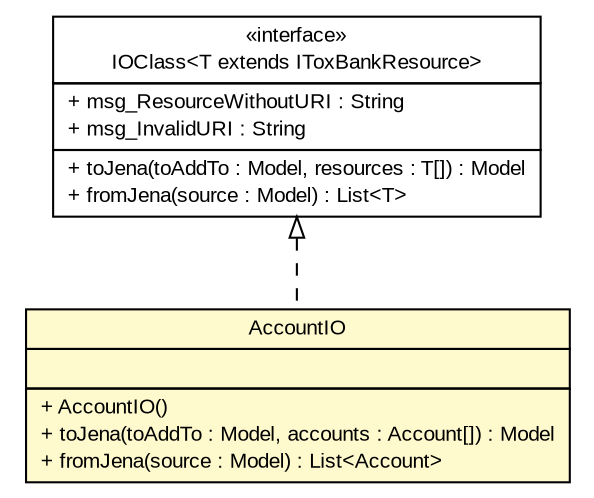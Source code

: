 #!/usr/local/bin/dot
#
# Class diagram 
# Generated by UmlGraph version 4.6 (http://www.spinellis.gr/sw/umlgraph)
#

digraph G {
	edge [fontname="arial",fontsize=10,labelfontname="arial",labelfontsize=10];
	node [fontname="arial",fontsize=10,shape=plaintext];
	// net.toxbank.client.io.rdf.IOClass<T extends net.toxbank.client.resource.IToxBankResource>
	c458 [label=<<table border="0" cellborder="1" cellspacing="0" cellpadding="2" port="p" href="./IOClass.html">
		<tr><td><table border="0" cellspacing="0" cellpadding="1">
			<tr><td> &laquo;interface&raquo; </td></tr>
			<tr><td> IOClass&lt;T extends IToxBankResource&gt; </td></tr>
		</table></td></tr>
		<tr><td><table border="0" cellspacing="0" cellpadding="1">
			<tr><td align="left"> + msg_ResourceWithoutURI : String </td></tr>
			<tr><td align="left"> + msg_InvalidURI : String </td></tr>
		</table></td></tr>
		<tr><td><table border="0" cellspacing="0" cellpadding="1">
			<tr><td align="left"> + toJena(toAddTo : Model, resources : T[]) : Model </td></tr>
			<tr><td align="left"> + fromJena(source : Model) : List&lt;T&gt; </td></tr>
		</table></td></tr>
		</table>>, fontname="arial", fontcolor="black", fontsize=10.0];
	// net.toxbank.client.io.rdf.AccountIO
	c462 [label=<<table border="0" cellborder="1" cellspacing="0" cellpadding="2" port="p" bgcolor="lemonChiffon" href="./AccountIO.html">
		<tr><td><table border="0" cellspacing="0" cellpadding="1">
			<tr><td> AccountIO </td></tr>
		</table></td></tr>
		<tr><td><table border="0" cellspacing="0" cellpadding="1">
			<tr><td align="left">  </td></tr>
		</table></td></tr>
		<tr><td><table border="0" cellspacing="0" cellpadding="1">
			<tr><td align="left"> + AccountIO() </td></tr>
			<tr><td align="left"> + toJena(toAddTo : Model, accounts : Account[]) : Model </td></tr>
			<tr><td align="left"> + fromJena(source : Model) : List&lt;Account&gt; </td></tr>
		</table></td></tr>
		</table>>, fontname="arial", fontcolor="black", fontsize=10.0];
	//net.toxbank.client.io.rdf.AccountIO implements net.toxbank.client.io.rdf.IOClass<T extends net.toxbank.client.resource.IToxBankResource>
	c458:p -> c462:p [dir=back,arrowtail=empty,style=dashed];
}


